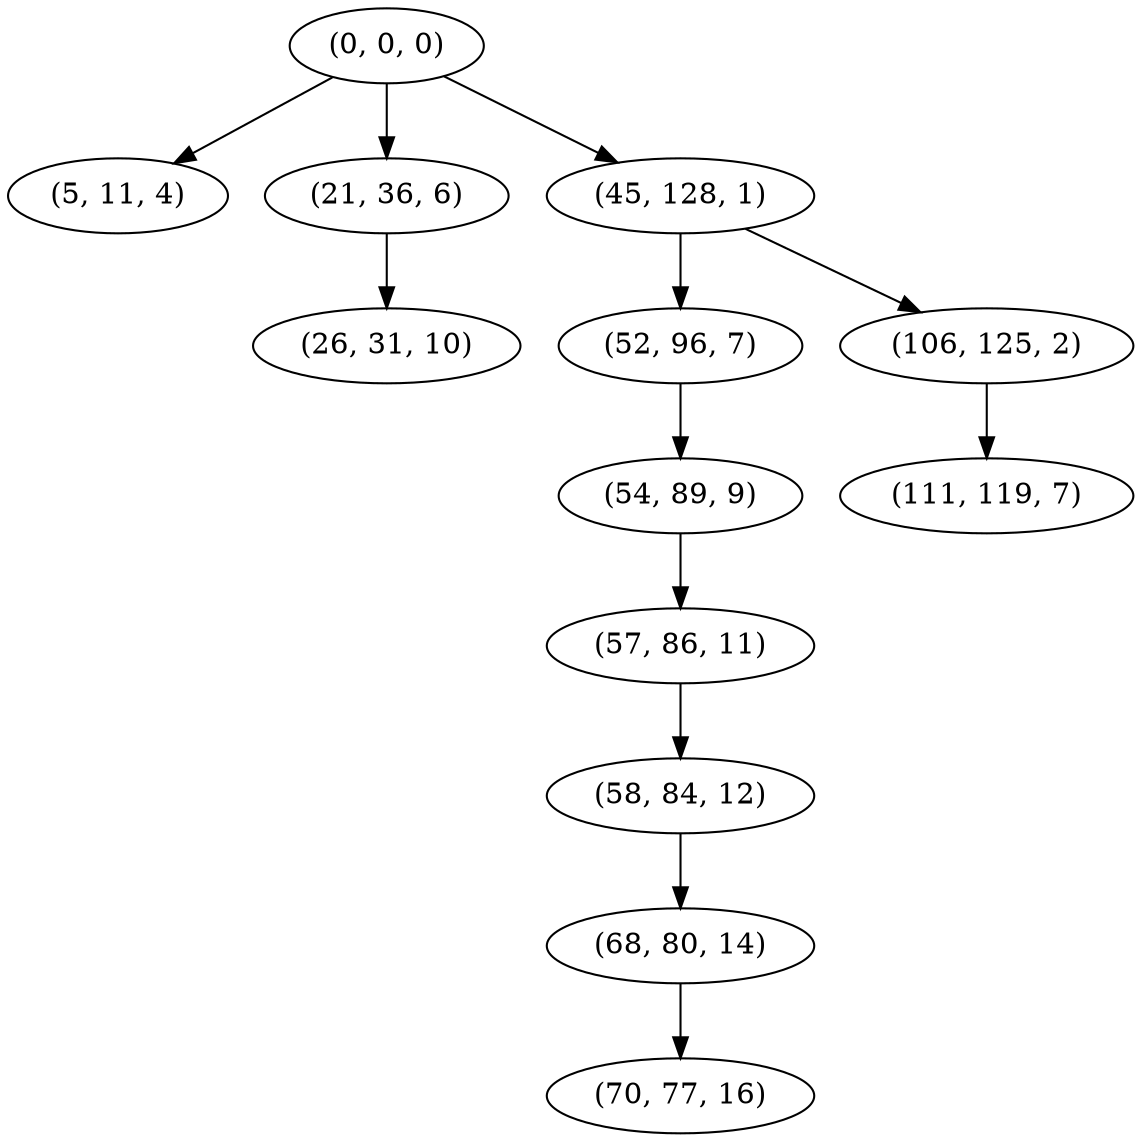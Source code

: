digraph tree {
    "(0, 0, 0)";
    "(5, 11, 4)";
    "(21, 36, 6)";
    "(26, 31, 10)";
    "(45, 128, 1)";
    "(52, 96, 7)";
    "(54, 89, 9)";
    "(57, 86, 11)";
    "(58, 84, 12)";
    "(68, 80, 14)";
    "(70, 77, 16)";
    "(106, 125, 2)";
    "(111, 119, 7)";
    "(0, 0, 0)" -> "(5, 11, 4)";
    "(0, 0, 0)" -> "(21, 36, 6)";
    "(0, 0, 0)" -> "(45, 128, 1)";
    "(21, 36, 6)" -> "(26, 31, 10)";
    "(45, 128, 1)" -> "(52, 96, 7)";
    "(45, 128, 1)" -> "(106, 125, 2)";
    "(52, 96, 7)" -> "(54, 89, 9)";
    "(54, 89, 9)" -> "(57, 86, 11)";
    "(57, 86, 11)" -> "(58, 84, 12)";
    "(58, 84, 12)" -> "(68, 80, 14)";
    "(68, 80, 14)" -> "(70, 77, 16)";
    "(106, 125, 2)" -> "(111, 119, 7)";
}
